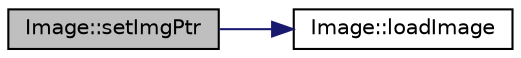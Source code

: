 digraph "Image::setImgPtr"
{
 // INTERACTIVE_SVG=YES
  edge [fontname="Helvetica",fontsize="10",labelfontname="Helvetica",labelfontsize="10"];
  node [fontname="Helvetica",fontsize="10",shape=record];
  rankdir="LR";
  Node28 [label="Image::setImgPtr",height=0.2,width=0.4,color="black", fillcolor="grey75", style="filled", fontcolor="black"];
  Node28 -> Node29 [color="midnightblue",fontsize="10",style="solid",fontname="Helvetica"];
  Node29 [label="Image::loadImage",height=0.2,width=0.4,color="black", fillcolor="white", style="filled",URL="$class_image.html#ad6c6fc59aaffc9c101047e8ef32abc9d"];
}

